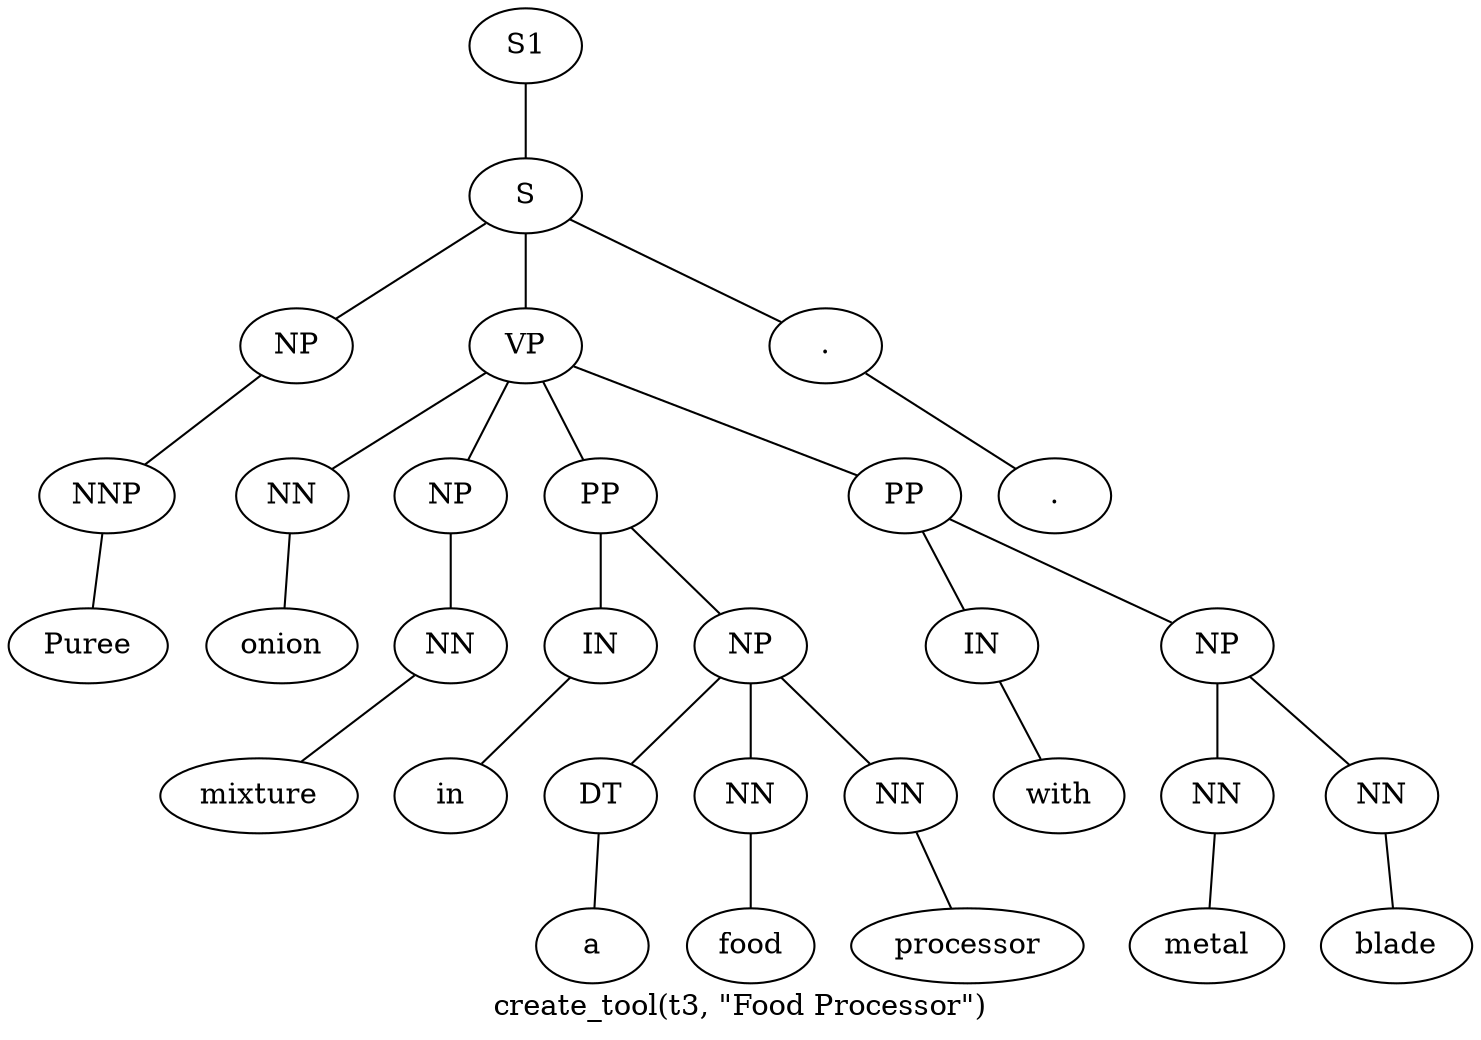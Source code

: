 graph SyntaxGraph {
	label = "create_tool(t3, \"Food Processor\")";
	Node0 [label="S1"];
	Node1 [label="S"];
	Node2 [label="NP"];
	Node3 [label="NNP"];
	Node4 [label="Puree"];
	Node5 [label="VP"];
	Node6 [label="NN"];
	Node7 [label="onion"];
	Node8 [label="NP"];
	Node9 [label="NN"];
	Node10 [label="mixture"];
	Node11 [label="PP"];
	Node12 [label="IN"];
	Node13 [label="in"];
	Node14 [label="NP"];
	Node15 [label="DT"];
	Node16 [label="a"];
	Node17 [label="NN"];
	Node18 [label="food"];
	Node19 [label="NN"];
	Node20 [label="processor"];
	Node21 [label="PP"];
	Node22 [label="IN"];
	Node23 [label="with"];
	Node24 [label="NP"];
	Node25 [label="NN"];
	Node26 [label="metal"];
	Node27 [label="NN"];
	Node28 [label="blade"];
	Node29 [label="."];
	Node30 [label="."];

	Node0 -- Node1;
	Node1 -- Node2;
	Node1 -- Node5;
	Node1 -- Node29;
	Node2 -- Node3;
	Node3 -- Node4;
	Node5 -- Node6;
	Node5 -- Node8;
	Node5 -- Node11;
	Node5 -- Node21;
	Node6 -- Node7;
	Node8 -- Node9;
	Node9 -- Node10;
	Node11 -- Node12;
	Node11 -- Node14;
	Node12 -- Node13;
	Node14 -- Node15;
	Node14 -- Node17;
	Node14 -- Node19;
	Node15 -- Node16;
	Node17 -- Node18;
	Node19 -- Node20;
	Node21 -- Node22;
	Node21 -- Node24;
	Node22 -- Node23;
	Node24 -- Node25;
	Node24 -- Node27;
	Node25 -- Node26;
	Node27 -- Node28;
	Node29 -- Node30;
}